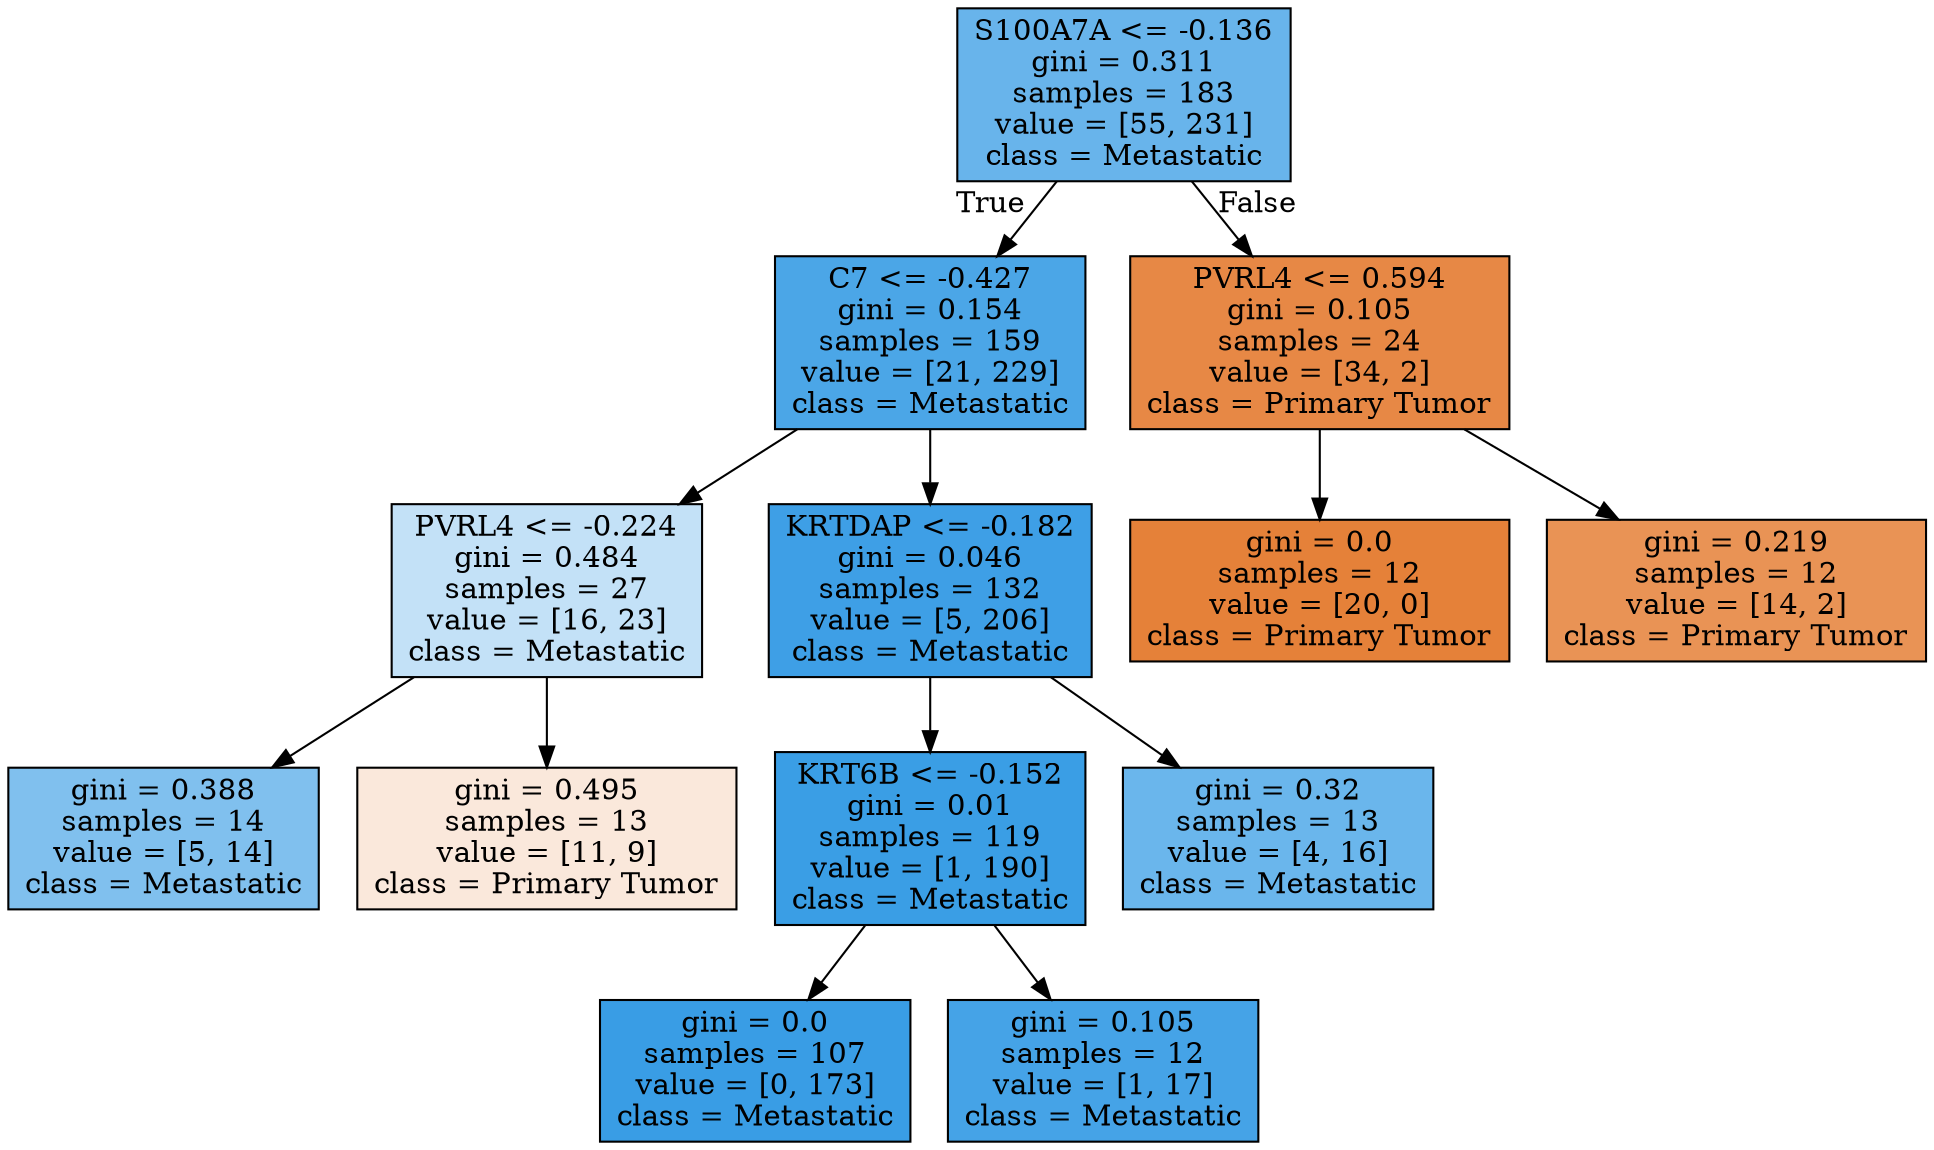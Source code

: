 digraph Tree {
node [shape=box, style="filled", color="black"] ;
0 [label="S100A7A <= -0.136\ngini = 0.311\nsamples = 183\nvalue = [55, 231]\nclass = Metastatic", fillcolor="#68b4eb"] ;
1 [label="C7 <= -0.427\ngini = 0.154\nsamples = 159\nvalue = [21, 229]\nclass = Metastatic", fillcolor="#4ba6e7"] ;
0 -> 1 [labeldistance=2.5, labelangle=45, headlabel="True"] ;
2 [label="PVRL4 <= -0.224\ngini = 0.484\nsamples = 27\nvalue = [16, 23]\nclass = Metastatic", fillcolor="#c3e1f7"] ;
1 -> 2 ;
3 [label="gini = 0.388\nsamples = 14\nvalue = [5, 14]\nclass = Metastatic", fillcolor="#80c0ee"] ;
2 -> 3 ;
4 [label="gini = 0.495\nsamples = 13\nvalue = [11, 9]\nclass = Primary Tumor", fillcolor="#fae8db"] ;
2 -> 4 ;
5 [label="KRTDAP <= -0.182\ngini = 0.046\nsamples = 132\nvalue = [5, 206]\nclass = Metastatic", fillcolor="#3e9fe6"] ;
1 -> 5 ;
6 [label="KRT6B <= -0.152\ngini = 0.01\nsamples = 119\nvalue = [1, 190]\nclass = Metastatic", fillcolor="#3a9ee5"] ;
5 -> 6 ;
7 [label="gini = 0.0\nsamples = 107\nvalue = [0, 173]\nclass = Metastatic", fillcolor="#399de5"] ;
6 -> 7 ;
8 [label="gini = 0.105\nsamples = 12\nvalue = [1, 17]\nclass = Metastatic", fillcolor="#45a3e7"] ;
6 -> 8 ;
9 [label="gini = 0.32\nsamples = 13\nvalue = [4, 16]\nclass = Metastatic", fillcolor="#6ab6ec"] ;
5 -> 9 ;
10 [label="PVRL4 <= 0.594\ngini = 0.105\nsamples = 24\nvalue = [34, 2]\nclass = Primary Tumor", fillcolor="#e78845"] ;
0 -> 10 [labeldistance=2.5, labelangle=-45, headlabel="False"] ;
11 [label="gini = 0.0\nsamples = 12\nvalue = [20, 0]\nclass = Primary Tumor", fillcolor="#e58139"] ;
10 -> 11 ;
12 [label="gini = 0.219\nsamples = 12\nvalue = [14, 2]\nclass = Primary Tumor", fillcolor="#e99355"] ;
10 -> 12 ;
}